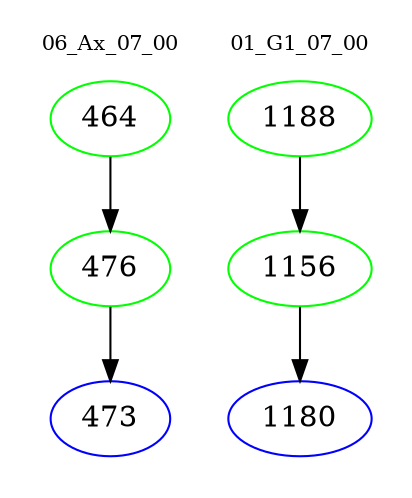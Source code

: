 digraph{
subgraph cluster_0 {
color = white
label = "06_Ax_07_00";
fontsize=10;
T0_464 [label="464", color="green"]
T0_464 -> T0_476 [color="black"]
T0_476 [label="476", color="green"]
T0_476 -> T0_473 [color="black"]
T0_473 [label="473", color="blue"]
}
subgraph cluster_1 {
color = white
label = "01_G1_07_00";
fontsize=10;
T1_1188 [label="1188", color="green"]
T1_1188 -> T1_1156 [color="black"]
T1_1156 [label="1156", color="green"]
T1_1156 -> T1_1180 [color="black"]
T1_1180 [label="1180", color="blue"]
}
}
